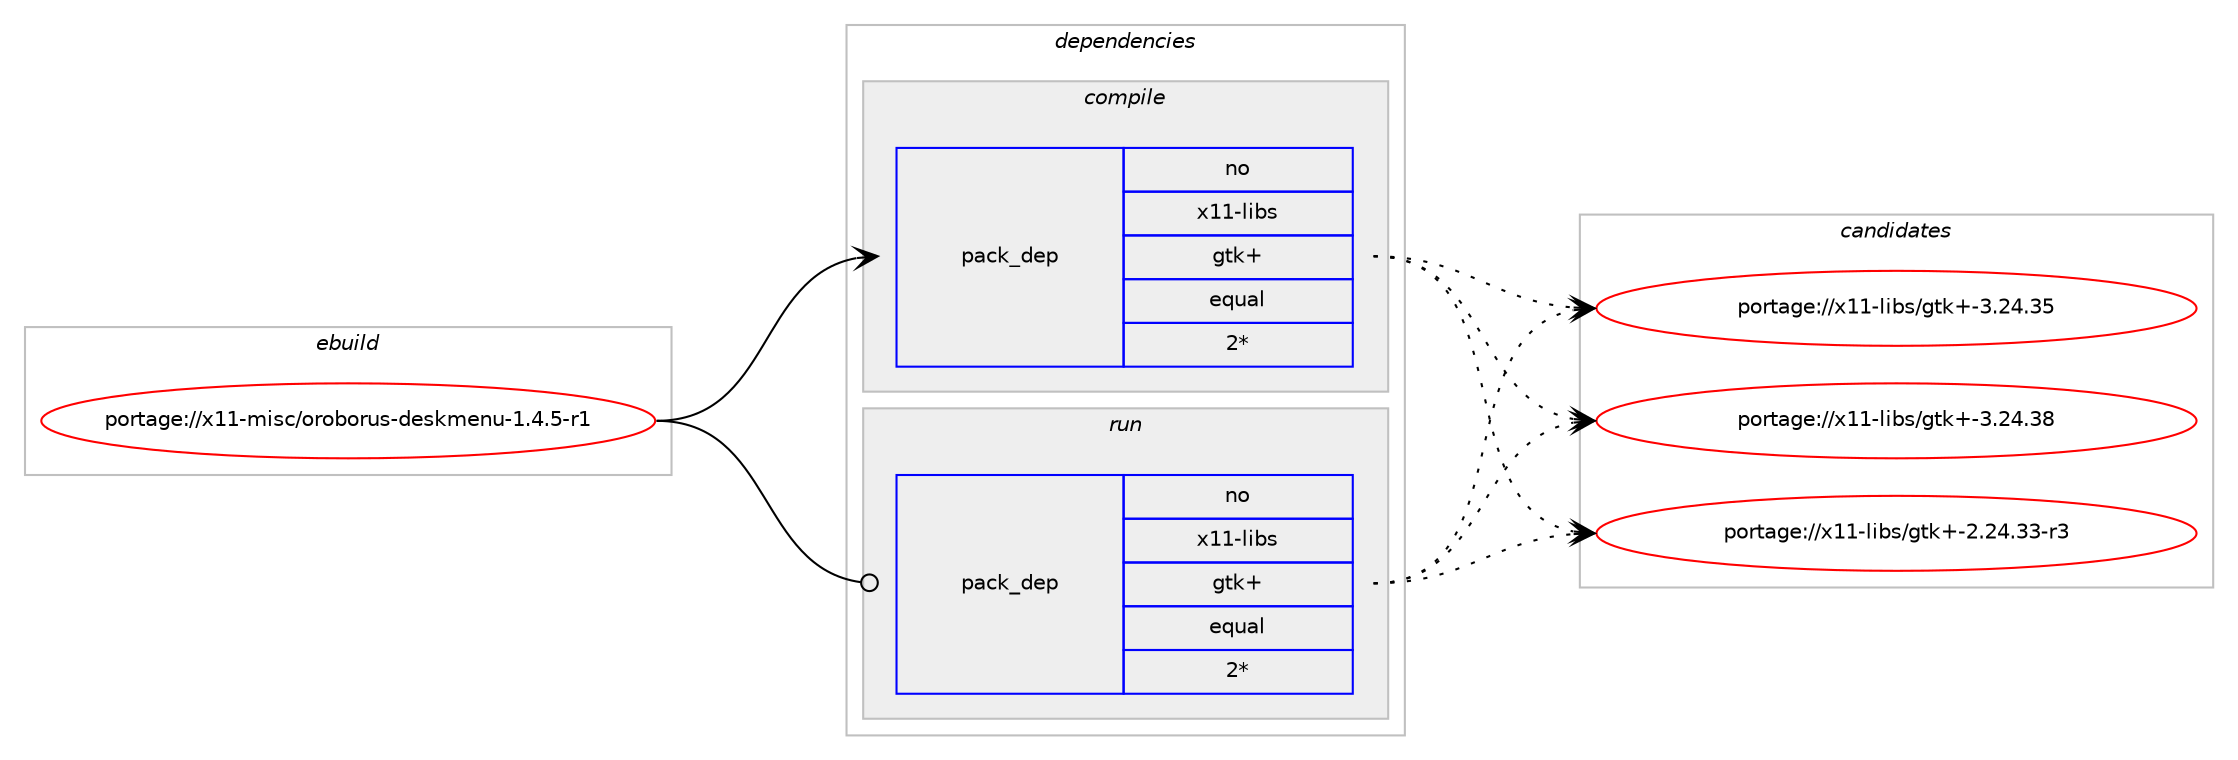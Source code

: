 digraph prolog {

# *************
# Graph options
# *************

newrank=true;
concentrate=true;
compound=true;
graph [rankdir=LR,fontname=Helvetica,fontsize=10,ranksep=1.5];#, ranksep=2.5, nodesep=0.2];
edge  [arrowhead=vee];
node  [fontname=Helvetica,fontsize=10];

# **********
# The ebuild
# **********

subgraph cluster_leftcol {
color=gray;
rank=same;
label=<<i>ebuild</i>>;
id [label="portage://x11-misc/oroborus-deskmenu-1.4.5-r1", color=red, width=4, href="../x11-misc/oroborus-deskmenu-1.4.5-r1.svg"];
}

# ****************
# The dependencies
# ****************

subgraph cluster_midcol {
color=gray;
label=<<i>dependencies</i>>;
subgraph cluster_compile {
fillcolor="#eeeeee";
style=filled;
label=<<i>compile</i>>;
# *** BEGIN UNKNOWN DEPENDENCY TYPE (TODO) ***
# id -> package_dependency(portage://x11-misc/oroborus-deskmenu-1.4.5-r1,install,no,virtual,pkgconfig,none,[,,],[],[])
# *** END UNKNOWN DEPENDENCY TYPE (TODO) ***

subgraph pack385 {
dependency568 [label=<<TABLE BORDER="0" CELLBORDER="1" CELLSPACING="0" CELLPADDING="4" WIDTH="220"><TR><TD ROWSPAN="6" CELLPADDING="30">pack_dep</TD></TR><TR><TD WIDTH="110">no</TD></TR><TR><TD>x11-libs</TD></TR><TR><TD>gtk+</TD></TR><TR><TD>equal</TD></TR><TR><TD>2*</TD></TR></TABLE>>, shape=none, color=blue];
}
id:e -> dependency568:w [weight=20,style="solid",arrowhead="vee"];
# *** BEGIN UNKNOWN DEPENDENCY TYPE (TODO) ***
# id -> package_dependency(portage://x11-misc/oroborus-deskmenu-1.4.5-r1,install,weak,x11-wm,oroborus-extras,none,[,,],[],[])
# *** END UNKNOWN DEPENDENCY TYPE (TODO) ***

}
subgraph cluster_compileandrun {
fillcolor="#eeeeee";
style=filled;
label=<<i>compile and run</i>>;
}
subgraph cluster_run {
fillcolor="#eeeeee";
style=filled;
label=<<i>run</i>>;
subgraph pack386 {
dependency569 [label=<<TABLE BORDER="0" CELLBORDER="1" CELLSPACING="0" CELLPADDING="4" WIDTH="220"><TR><TD ROWSPAN="6" CELLPADDING="30">pack_dep</TD></TR><TR><TD WIDTH="110">no</TD></TR><TR><TD>x11-libs</TD></TR><TR><TD>gtk+</TD></TR><TR><TD>equal</TD></TR><TR><TD>2*</TD></TR></TABLE>>, shape=none, color=blue];
}
id:e -> dependency569:w [weight=20,style="solid",arrowhead="odot"];
# *** BEGIN UNKNOWN DEPENDENCY TYPE (TODO) ***
# id -> package_dependency(portage://x11-misc/oroborus-deskmenu-1.4.5-r1,run,weak,x11-wm,oroborus-extras,none,[,,],[],[])
# *** END UNKNOWN DEPENDENCY TYPE (TODO) ***

}
}

# **************
# The candidates
# **************

subgraph cluster_choices {
rank=same;
color=gray;
label=<<i>candidates</i>>;

subgraph choice385 {
color=black;
nodesep=1;
choice12049494510810598115471031161074345504650524651514511451 [label="portage://x11-libs/gtk+-2.24.33-r3", color=red, width=4,href="../x11-libs/gtk+-2.24.33-r3.svg"];
choice1204949451081059811547103116107434551465052465153 [label="portage://x11-libs/gtk+-3.24.35", color=red, width=4,href="../x11-libs/gtk+-3.24.35.svg"];
choice1204949451081059811547103116107434551465052465156 [label="portage://x11-libs/gtk+-3.24.38", color=red, width=4,href="../x11-libs/gtk+-3.24.38.svg"];
dependency568:e -> choice12049494510810598115471031161074345504650524651514511451:w [style=dotted,weight="100"];
dependency568:e -> choice1204949451081059811547103116107434551465052465153:w [style=dotted,weight="100"];
dependency568:e -> choice1204949451081059811547103116107434551465052465156:w [style=dotted,weight="100"];
}
subgraph choice386 {
color=black;
nodesep=1;
choice12049494510810598115471031161074345504650524651514511451 [label="portage://x11-libs/gtk+-2.24.33-r3", color=red, width=4,href="../x11-libs/gtk+-2.24.33-r3.svg"];
choice1204949451081059811547103116107434551465052465153 [label="portage://x11-libs/gtk+-3.24.35", color=red, width=4,href="../x11-libs/gtk+-3.24.35.svg"];
choice1204949451081059811547103116107434551465052465156 [label="portage://x11-libs/gtk+-3.24.38", color=red, width=4,href="../x11-libs/gtk+-3.24.38.svg"];
dependency569:e -> choice12049494510810598115471031161074345504650524651514511451:w [style=dotted,weight="100"];
dependency569:e -> choice1204949451081059811547103116107434551465052465153:w [style=dotted,weight="100"];
dependency569:e -> choice1204949451081059811547103116107434551465052465156:w [style=dotted,weight="100"];
}
}

}
